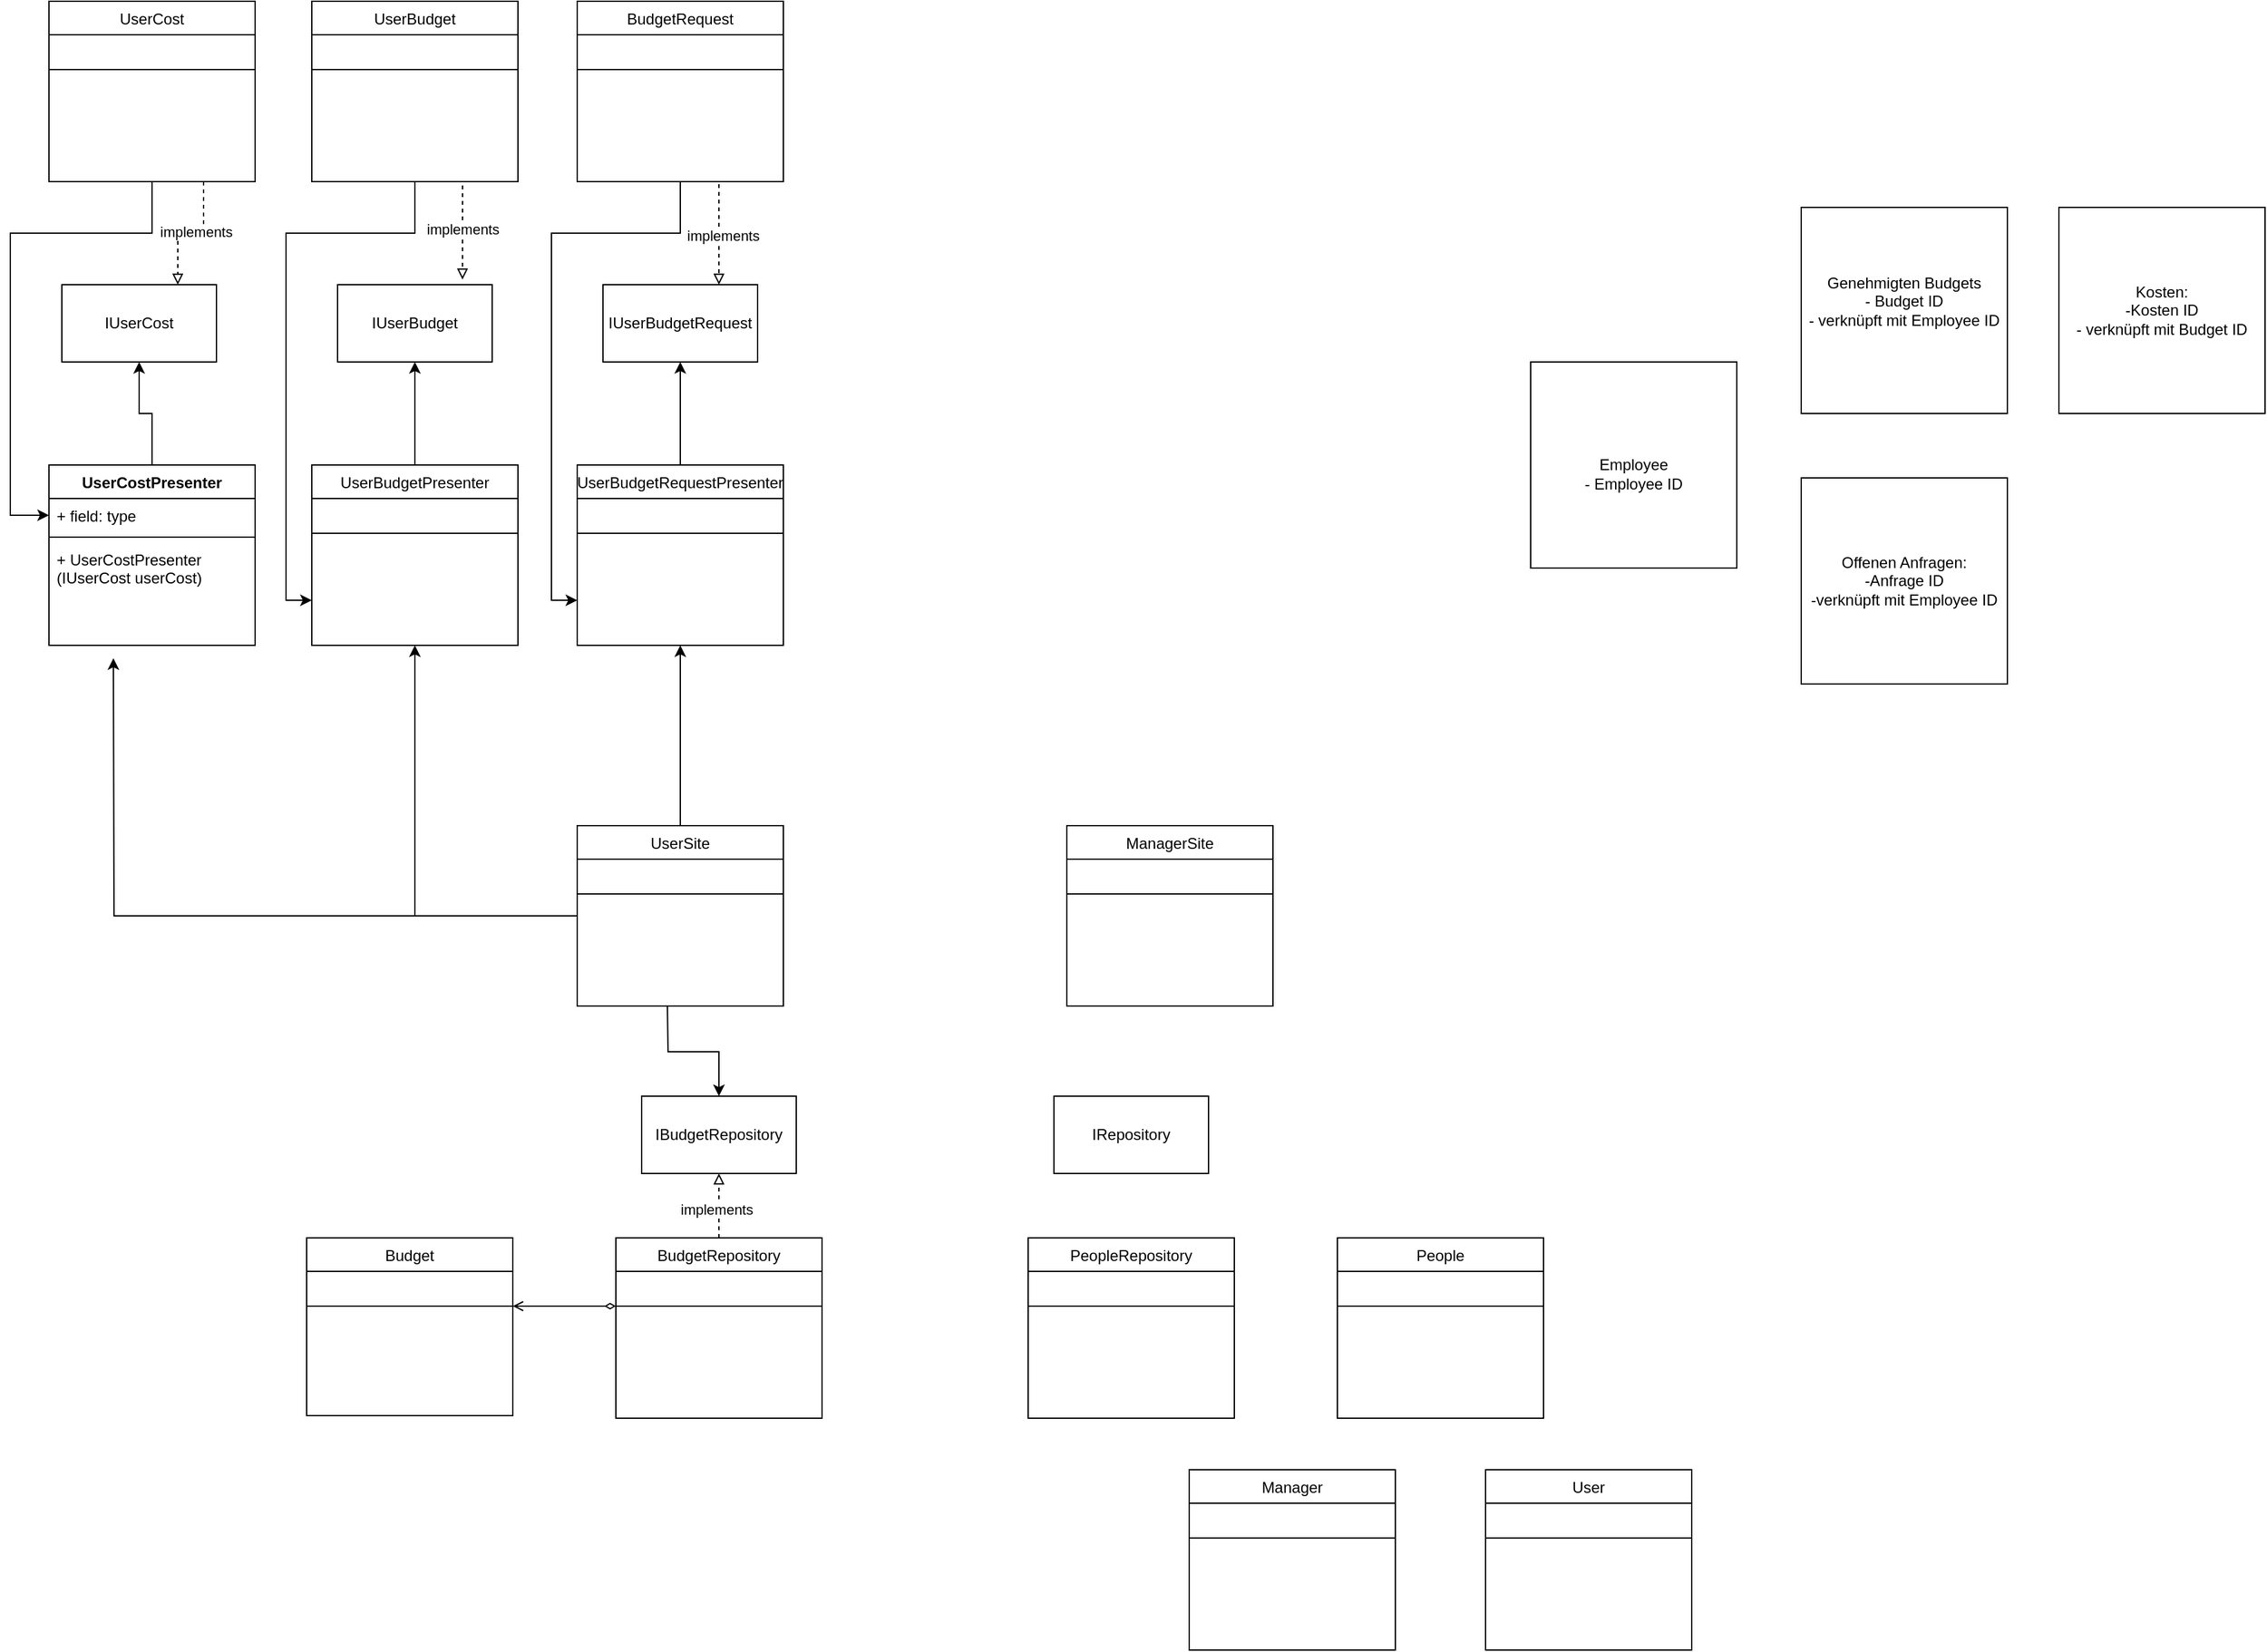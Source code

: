 <mxfile version="15.4.0" type="github">
  <diagram id="C5RBs43oDa-KdzZeNtuy" name="Page-1">
    <mxGraphModel dx="2253" dy="1866" grid="1" gridSize="10" guides="1" tooltips="1" connect="1" arrows="1" fold="1" page="1" pageScale="1" pageWidth="827" pageHeight="1169" math="0" shadow="0">
      <root>
        <mxCell id="WIyWlLk6GJQsqaUBKTNV-0" />
        <mxCell id="WIyWlLk6GJQsqaUBKTNV-1" parent="WIyWlLk6GJQsqaUBKTNV-0" />
        <mxCell id="zkfFHV4jXpPFQw0GAbJ--6" value="Budget" style="swimlane;fontStyle=0;align=center;verticalAlign=top;childLayout=stackLayout;horizontal=1;startSize=26;horizontalStack=0;resizeParent=1;resizeLast=0;collapsible=1;marginBottom=0;rounded=0;shadow=0;strokeWidth=1;" parent="WIyWlLk6GJQsqaUBKTNV-1" vertex="1">
          <mxGeometry x="120" y="360" width="160" height="138" as="geometry">
            <mxRectangle x="130" y="380" width="160" height="26" as="alternateBounds" />
          </mxGeometry>
        </mxCell>
        <mxCell id="zkfFHV4jXpPFQw0GAbJ--9" value="" style="line;html=1;strokeWidth=1;align=left;verticalAlign=middle;spacingTop=-1;spacingLeft=3;spacingRight=3;rotatable=0;labelPosition=right;points=[];portConstraint=eastwest;" parent="zkfFHV4jXpPFQw0GAbJ--6" vertex="1">
          <mxGeometry y="26" width="160" height="54" as="geometry" />
        </mxCell>
        <mxCell id="zkfFHV4jXpPFQw0GAbJ--13" value="BudgetRepository" style="swimlane;fontStyle=0;align=center;verticalAlign=top;childLayout=stackLayout;horizontal=1;startSize=26;horizontalStack=0;resizeParent=1;resizeLast=0;collapsible=1;marginBottom=0;rounded=0;shadow=0;strokeWidth=1;" parent="WIyWlLk6GJQsqaUBKTNV-1" vertex="1">
          <mxGeometry x="360" y="360" width="160" height="140" as="geometry">
            <mxRectangle x="340" y="380" width="170" height="26" as="alternateBounds" />
          </mxGeometry>
        </mxCell>
        <mxCell id="zkfFHV4jXpPFQw0GAbJ--15" value="" style="line;html=1;strokeWidth=1;align=left;verticalAlign=middle;spacingTop=-1;spacingLeft=3;spacingRight=3;rotatable=0;labelPosition=right;points=[];portConstraint=eastwest;" parent="zkfFHV4jXpPFQw0GAbJ--13" vertex="1">
          <mxGeometry y="26" width="160" height="54" as="geometry" />
        </mxCell>
        <mxCell id="nZhe0sgmVDZJJv8KCmCk-2" value="" style="endArrow=diamondThin;startArrow=open;html=1;rounded=0;edgeStyle=orthogonalEdgeStyle;endFill=0;startFill=0;" parent="WIyWlLk6GJQsqaUBKTNV-1" source="zkfFHV4jXpPFQw0GAbJ--9" edge="1">
          <mxGeometry width="50" height="50" relative="1" as="geometry">
            <mxPoint x="390" y="380" as="sourcePoint" />
            <mxPoint x="360" y="413" as="targetPoint" />
          </mxGeometry>
        </mxCell>
        <mxCell id="nZhe0sgmVDZJJv8KCmCk-3" value="IBudgetRepository" style="rounded=0;whiteSpace=wrap;html=1;" parent="WIyWlLk6GJQsqaUBKTNV-1" vertex="1">
          <mxGeometry x="380" y="250" width="120" height="60" as="geometry" />
        </mxCell>
        <mxCell id="nZhe0sgmVDZJJv8KCmCk-4" value="ManagerSite" style="swimlane;fontStyle=0;align=center;verticalAlign=top;childLayout=stackLayout;horizontal=1;startSize=26;horizontalStack=0;resizeParent=1;resizeLast=0;collapsible=1;marginBottom=0;rounded=0;shadow=0;strokeWidth=1;" parent="WIyWlLk6GJQsqaUBKTNV-1" vertex="1">
          <mxGeometry x="710" y="40" width="160" height="140" as="geometry">
            <mxRectangle x="340" y="380" width="170" height="26" as="alternateBounds" />
          </mxGeometry>
        </mxCell>
        <mxCell id="nZhe0sgmVDZJJv8KCmCk-5" value="" style="line;html=1;strokeWidth=1;align=left;verticalAlign=middle;spacingTop=-1;spacingLeft=3;spacingRight=3;rotatable=0;labelPosition=right;points=[];portConstraint=eastwest;" parent="nZhe0sgmVDZJJv8KCmCk-4" vertex="1">
          <mxGeometry y="26" width="160" height="54" as="geometry" />
        </mxCell>
        <mxCell id="4is07RZS0RkD9Gv5ySDK-18" style="edgeStyle=orthogonalEdgeStyle;rounded=0;orthogonalLoop=1;jettySize=auto;html=1;entryX=0.5;entryY=1;entryDx=0;entryDy=0;endArrow=classic;endFill=1;" edge="1" parent="WIyWlLk6GJQsqaUBKTNV-1" source="nZhe0sgmVDZJJv8KCmCk-6" target="4is07RZS0RkD9Gv5ySDK-4">
          <mxGeometry relative="1" as="geometry" />
        </mxCell>
        <mxCell id="4is07RZS0RkD9Gv5ySDK-19" style="edgeStyle=orthogonalEdgeStyle;rounded=0;orthogonalLoop=1;jettySize=auto;html=1;entryX=0.5;entryY=1;entryDx=0;entryDy=0;endArrow=classic;endFill=1;" edge="1" parent="WIyWlLk6GJQsqaUBKTNV-1" source="nZhe0sgmVDZJJv8KCmCk-6" target="4is07RZS0RkD9Gv5ySDK-0">
          <mxGeometry relative="1" as="geometry" />
        </mxCell>
        <mxCell id="4is07RZS0RkD9Gv5ySDK-20" style="edgeStyle=orthogonalEdgeStyle;rounded=0;orthogonalLoop=1;jettySize=auto;html=1;endArrow=classic;endFill=1;" edge="1" parent="WIyWlLk6GJQsqaUBKTNV-1" source="nZhe0sgmVDZJJv8KCmCk-6">
          <mxGeometry relative="1" as="geometry">
            <mxPoint x="-30" y="-90" as="targetPoint" />
          </mxGeometry>
        </mxCell>
        <mxCell id="nZhe0sgmVDZJJv8KCmCk-6" value="UserSite" style="swimlane;fontStyle=0;align=center;verticalAlign=top;childLayout=stackLayout;horizontal=1;startSize=26;horizontalStack=0;resizeParent=1;resizeLast=0;collapsible=1;marginBottom=0;rounded=0;shadow=0;strokeWidth=1;" parent="WIyWlLk6GJQsqaUBKTNV-1" vertex="1">
          <mxGeometry x="330" y="40" width="160" height="140" as="geometry">
            <mxRectangle x="340" y="380" width="170" height="26" as="alternateBounds" />
          </mxGeometry>
        </mxCell>
        <mxCell id="nZhe0sgmVDZJJv8KCmCk-7" value="" style="line;html=1;strokeWidth=1;align=left;verticalAlign=middle;spacingTop=-1;spacingLeft=3;spacingRight=3;rotatable=0;labelPosition=right;points=[];portConstraint=eastwest;" parent="nZhe0sgmVDZJJv8KCmCk-6" vertex="1">
          <mxGeometry y="26" width="160" height="54" as="geometry" />
        </mxCell>
        <mxCell id="nZhe0sgmVDZJJv8KCmCk-8" value="People" style="swimlane;fontStyle=0;align=center;verticalAlign=top;childLayout=stackLayout;horizontal=1;startSize=26;horizontalStack=0;resizeParent=1;resizeLast=0;collapsible=1;marginBottom=0;rounded=0;shadow=0;strokeWidth=1;" parent="WIyWlLk6GJQsqaUBKTNV-1" vertex="1">
          <mxGeometry x="920" y="360" width="160" height="140" as="geometry">
            <mxRectangle x="340" y="380" width="170" height="26" as="alternateBounds" />
          </mxGeometry>
        </mxCell>
        <mxCell id="nZhe0sgmVDZJJv8KCmCk-9" value="" style="line;html=1;strokeWidth=1;align=left;verticalAlign=middle;spacingTop=-1;spacingLeft=3;spacingRight=3;rotatable=0;labelPosition=right;points=[];portConstraint=eastwest;" parent="nZhe0sgmVDZJJv8KCmCk-8" vertex="1">
          <mxGeometry y="26" width="160" height="54" as="geometry" />
        </mxCell>
        <mxCell id="nZhe0sgmVDZJJv8KCmCk-10" value="PeopleRepository" style="swimlane;fontStyle=0;align=center;verticalAlign=top;childLayout=stackLayout;horizontal=1;startSize=26;horizontalStack=0;resizeParent=1;resizeLast=0;collapsible=1;marginBottom=0;rounded=0;shadow=0;strokeWidth=1;" parent="WIyWlLk6GJQsqaUBKTNV-1" vertex="1">
          <mxGeometry x="680" y="360" width="160" height="140" as="geometry">
            <mxRectangle x="340" y="380" width="170" height="26" as="alternateBounds" />
          </mxGeometry>
        </mxCell>
        <mxCell id="nZhe0sgmVDZJJv8KCmCk-11" value="" style="line;html=1;strokeWidth=1;align=left;verticalAlign=middle;spacingTop=-1;spacingLeft=3;spacingRight=3;rotatable=0;labelPosition=right;points=[];portConstraint=eastwest;" parent="nZhe0sgmVDZJJv8KCmCk-10" vertex="1">
          <mxGeometry y="26" width="160" height="54" as="geometry" />
        </mxCell>
        <mxCell id="nZhe0sgmVDZJJv8KCmCk-12" value="User" style="swimlane;fontStyle=0;align=center;verticalAlign=top;childLayout=stackLayout;horizontal=1;startSize=26;horizontalStack=0;resizeParent=1;resizeLast=0;collapsible=1;marginBottom=0;rounded=0;shadow=0;strokeWidth=1;" parent="WIyWlLk6GJQsqaUBKTNV-1" vertex="1">
          <mxGeometry x="1035" y="540" width="160" height="140" as="geometry">
            <mxRectangle x="340" y="380" width="170" height="26" as="alternateBounds" />
          </mxGeometry>
        </mxCell>
        <mxCell id="nZhe0sgmVDZJJv8KCmCk-13" value="" style="line;html=1;strokeWidth=1;align=left;verticalAlign=middle;spacingTop=-1;spacingLeft=3;spacingRight=3;rotatable=0;labelPosition=right;points=[];portConstraint=eastwest;" parent="nZhe0sgmVDZJJv8KCmCk-12" vertex="1">
          <mxGeometry y="26" width="160" height="54" as="geometry" />
        </mxCell>
        <mxCell id="nZhe0sgmVDZJJv8KCmCk-14" value="Manager" style="swimlane;fontStyle=0;align=center;verticalAlign=top;childLayout=stackLayout;horizontal=1;startSize=26;horizontalStack=0;resizeParent=1;resizeLast=0;collapsible=1;marginBottom=0;rounded=0;shadow=0;strokeWidth=1;" parent="WIyWlLk6GJQsqaUBKTNV-1" vertex="1">
          <mxGeometry x="805" y="540" width="160" height="140" as="geometry">
            <mxRectangle x="340" y="380" width="170" height="26" as="alternateBounds" />
          </mxGeometry>
        </mxCell>
        <mxCell id="nZhe0sgmVDZJJv8KCmCk-15" value="" style="line;html=1;strokeWidth=1;align=left;verticalAlign=middle;spacingTop=-1;spacingLeft=3;spacingRight=3;rotatable=0;labelPosition=right;points=[];portConstraint=eastwest;" parent="nZhe0sgmVDZJJv8KCmCk-14" vertex="1">
          <mxGeometry y="26" width="160" height="54" as="geometry" />
        </mxCell>
        <mxCell id="nZhe0sgmVDZJJv8KCmCk-16" value="IRepository" style="rounded=0;whiteSpace=wrap;html=1;" parent="WIyWlLk6GJQsqaUBKTNV-1" vertex="1">
          <mxGeometry x="700" y="250" width="120" height="60" as="geometry" />
        </mxCell>
        <mxCell id="4is07RZS0RkD9Gv5ySDK-41" style="edgeStyle=orthogonalEdgeStyle;rounded=0;orthogonalLoop=1;jettySize=auto;html=1;entryX=0.5;entryY=1;entryDx=0;entryDy=0;endArrow=classic;endFill=1;" edge="1" parent="WIyWlLk6GJQsqaUBKTNV-1" source="4is07RZS0RkD9Gv5ySDK-0" target="4is07RZS0RkD9Gv5ySDK-7">
          <mxGeometry relative="1" as="geometry" />
        </mxCell>
        <mxCell id="4is07RZS0RkD9Gv5ySDK-0" value="UserBudgetPresenter" style="swimlane;fontStyle=0;align=center;verticalAlign=top;childLayout=stackLayout;horizontal=1;startSize=26;horizontalStack=0;resizeParent=1;resizeLast=0;collapsible=1;marginBottom=0;rounded=0;shadow=0;strokeWidth=1;" vertex="1" parent="WIyWlLk6GJQsqaUBKTNV-1">
          <mxGeometry x="124" y="-240" width="160" height="140" as="geometry">
            <mxRectangle x="340" y="380" width="170" height="26" as="alternateBounds" />
          </mxGeometry>
        </mxCell>
        <mxCell id="4is07RZS0RkD9Gv5ySDK-1" value="" style="line;html=1;strokeWidth=1;align=left;verticalAlign=middle;spacingTop=-1;spacingLeft=3;spacingRight=3;rotatable=0;labelPosition=right;points=[];portConstraint=eastwest;" vertex="1" parent="4is07RZS0RkD9Gv5ySDK-0">
          <mxGeometry y="26" width="160" height="54" as="geometry" />
        </mxCell>
        <mxCell id="4is07RZS0RkD9Gv5ySDK-23" style="edgeStyle=orthogonalEdgeStyle;rounded=0;orthogonalLoop=1;jettySize=auto;html=1;dashed=1;endArrow=block;endFill=0;entryX=0.75;entryY=0;entryDx=0;entryDy=0;exitX=0.75;exitY=1;exitDx=0;exitDy=0;" edge="1" parent="WIyWlLk6GJQsqaUBKTNV-1" source="4is07RZS0RkD9Gv5ySDK-9" target="4is07RZS0RkD9Gv5ySDK-6">
          <mxGeometry relative="1" as="geometry">
            <Array as="points">
              <mxPoint x="40" y="-420" />
              <mxPoint x="20" y="-420" />
            </Array>
          </mxGeometry>
        </mxCell>
        <mxCell id="4is07RZS0RkD9Gv5ySDK-24" value="implements" style="edgeLabel;html=1;align=center;verticalAlign=middle;resizable=0;points=[];" vertex="1" connectable="0" parent="4is07RZS0RkD9Gv5ySDK-23">
          <mxGeometry x="-0.075" y="-1" relative="1" as="geometry">
            <mxPoint as="offset" />
          </mxGeometry>
        </mxCell>
        <mxCell id="4is07RZS0RkD9Gv5ySDK-42" style="edgeStyle=orthogonalEdgeStyle;rounded=0;orthogonalLoop=1;jettySize=auto;html=1;entryX=0.5;entryY=1;entryDx=0;entryDy=0;endArrow=classic;endFill=1;exitX=0.5;exitY=0;exitDx=0;exitDy=0;" edge="1" parent="WIyWlLk6GJQsqaUBKTNV-1" source="4is07RZS0RkD9Gv5ySDK-45" target="4is07RZS0RkD9Gv5ySDK-6">
          <mxGeometry relative="1" as="geometry">
            <mxPoint x="-5" y="-240" as="sourcePoint" />
          </mxGeometry>
        </mxCell>
        <mxCell id="4is07RZS0RkD9Gv5ySDK-40" style="edgeStyle=orthogonalEdgeStyle;rounded=0;orthogonalLoop=1;jettySize=auto;html=1;entryX=0.5;entryY=1;entryDx=0;entryDy=0;endArrow=classic;endFill=1;" edge="1" parent="WIyWlLk6GJQsqaUBKTNV-1" source="4is07RZS0RkD9Gv5ySDK-4" target="4is07RZS0RkD9Gv5ySDK-8">
          <mxGeometry relative="1" as="geometry" />
        </mxCell>
        <mxCell id="4is07RZS0RkD9Gv5ySDK-4" value="UserBudgetRequestPresenter" style="swimlane;fontStyle=0;align=center;verticalAlign=top;childLayout=stackLayout;horizontal=1;startSize=26;horizontalStack=0;resizeParent=1;resizeLast=0;collapsible=1;marginBottom=0;rounded=0;shadow=0;strokeWidth=1;" vertex="1" parent="WIyWlLk6GJQsqaUBKTNV-1">
          <mxGeometry x="330" y="-240" width="160" height="140" as="geometry">
            <mxRectangle x="340" y="380" width="170" height="26" as="alternateBounds" />
          </mxGeometry>
        </mxCell>
        <mxCell id="4is07RZS0RkD9Gv5ySDK-5" value="" style="line;html=1;strokeWidth=1;align=left;verticalAlign=middle;spacingTop=-1;spacingLeft=3;spacingRight=3;rotatable=0;labelPosition=right;points=[];portConstraint=eastwest;" vertex="1" parent="4is07RZS0RkD9Gv5ySDK-4">
          <mxGeometry y="26" width="160" height="54" as="geometry" />
        </mxCell>
        <mxCell id="4is07RZS0RkD9Gv5ySDK-6" value="IUserCost" style="rounded=0;whiteSpace=wrap;html=1;" vertex="1" parent="WIyWlLk6GJQsqaUBKTNV-1">
          <mxGeometry x="-70" y="-380" width="120" height="60" as="geometry" />
        </mxCell>
        <mxCell id="4is07RZS0RkD9Gv5ySDK-7" value="IUserBudget" style="rounded=0;whiteSpace=wrap;html=1;" vertex="1" parent="WIyWlLk6GJQsqaUBKTNV-1">
          <mxGeometry x="144" y="-380" width="120" height="60" as="geometry" />
        </mxCell>
        <mxCell id="4is07RZS0RkD9Gv5ySDK-8" value="IUserBudgetRequest" style="rounded=0;whiteSpace=wrap;html=1;" vertex="1" parent="WIyWlLk6GJQsqaUBKTNV-1">
          <mxGeometry x="350" y="-380" width="120" height="60" as="geometry" />
        </mxCell>
        <mxCell id="4is07RZS0RkD9Gv5ySDK-27" style="edgeStyle=orthogonalEdgeStyle;rounded=0;orthogonalLoop=1;jettySize=auto;html=1;entryX=0;entryY=0.5;entryDx=0;entryDy=0;endArrow=classic;endFill=1;" edge="1" parent="WIyWlLk6GJQsqaUBKTNV-1" source="4is07RZS0RkD9Gv5ySDK-9" target="4is07RZS0RkD9Gv5ySDK-46">
          <mxGeometry relative="1" as="geometry">
            <mxPoint x="-90" y="-180" as="targetPoint" />
            <Array as="points">
              <mxPoint y="-420" />
              <mxPoint x="-110" y="-420" />
              <mxPoint x="-110" y="-201" />
            </Array>
          </mxGeometry>
        </mxCell>
        <mxCell id="4is07RZS0RkD9Gv5ySDK-9" value="UserCost" style="swimlane;fontStyle=0;align=center;verticalAlign=top;childLayout=stackLayout;horizontal=1;startSize=26;horizontalStack=0;resizeParent=1;resizeLast=0;collapsible=1;marginBottom=0;rounded=0;shadow=0;strokeWidth=1;" vertex="1" parent="WIyWlLk6GJQsqaUBKTNV-1">
          <mxGeometry x="-80" y="-600" width="160" height="140" as="geometry">
            <mxRectangle x="340" y="380" width="170" height="26" as="alternateBounds" />
          </mxGeometry>
        </mxCell>
        <mxCell id="4is07RZS0RkD9Gv5ySDK-10" value="" style="line;html=1;strokeWidth=1;align=left;verticalAlign=middle;spacingTop=-1;spacingLeft=3;spacingRight=3;rotatable=0;labelPosition=right;points=[];portConstraint=eastwest;" vertex="1" parent="4is07RZS0RkD9Gv5ySDK-9">
          <mxGeometry y="26" width="160" height="54" as="geometry" />
        </mxCell>
        <mxCell id="4is07RZS0RkD9Gv5ySDK-28" style="edgeStyle=orthogonalEdgeStyle;rounded=0;orthogonalLoop=1;jettySize=auto;html=1;entryX=0;entryY=0.75;entryDx=0;entryDy=0;endArrow=classic;endFill=1;" edge="1" parent="WIyWlLk6GJQsqaUBKTNV-1" source="4is07RZS0RkD9Gv5ySDK-11" target="4is07RZS0RkD9Gv5ySDK-0">
          <mxGeometry relative="1" as="geometry">
            <Array as="points">
              <mxPoint x="204" y="-420" />
              <mxPoint x="104" y="-420" />
              <mxPoint x="104" y="-135" />
            </Array>
          </mxGeometry>
        </mxCell>
        <mxCell id="4is07RZS0RkD9Gv5ySDK-36" style="edgeStyle=orthogonalEdgeStyle;rounded=0;orthogonalLoop=1;jettySize=auto;html=1;entryX=0.808;entryY=-0.067;entryDx=0;entryDy=0;entryPerimeter=0;endArrow=block;endFill=0;exitX=0.75;exitY=1;exitDx=0;exitDy=0;dashed=1;" edge="1" parent="WIyWlLk6GJQsqaUBKTNV-1" source="4is07RZS0RkD9Gv5ySDK-11" target="4is07RZS0RkD9Gv5ySDK-7">
          <mxGeometry relative="1" as="geometry">
            <Array as="points">
              <mxPoint x="241" y="-460" />
            </Array>
          </mxGeometry>
        </mxCell>
        <mxCell id="4is07RZS0RkD9Gv5ySDK-38" value="implements" style="edgeLabel;html=1;align=center;verticalAlign=middle;resizable=0;points=[];" vertex="1" connectable="0" parent="4is07RZS0RkD9Gv5ySDK-36">
          <mxGeometry x="0.013" relative="1" as="geometry">
            <mxPoint as="offset" />
          </mxGeometry>
        </mxCell>
        <mxCell id="4is07RZS0RkD9Gv5ySDK-11" value="UserBudget" style="swimlane;fontStyle=0;align=center;verticalAlign=top;childLayout=stackLayout;horizontal=1;startSize=26;horizontalStack=0;resizeParent=1;resizeLast=0;collapsible=1;marginBottom=0;rounded=0;shadow=0;strokeWidth=1;" vertex="1" parent="WIyWlLk6GJQsqaUBKTNV-1">
          <mxGeometry x="124" y="-600" width="160" height="140" as="geometry">
            <mxRectangle x="340" y="380" width="170" height="26" as="alternateBounds" />
          </mxGeometry>
        </mxCell>
        <mxCell id="4is07RZS0RkD9Gv5ySDK-12" value="" style="line;html=1;strokeWidth=1;align=left;verticalAlign=middle;spacingTop=-1;spacingLeft=3;spacingRight=3;rotatable=0;labelPosition=right;points=[];portConstraint=eastwest;" vertex="1" parent="4is07RZS0RkD9Gv5ySDK-11">
          <mxGeometry y="26" width="160" height="54" as="geometry" />
        </mxCell>
        <mxCell id="4is07RZS0RkD9Gv5ySDK-29" style="edgeStyle=orthogonalEdgeStyle;rounded=0;orthogonalLoop=1;jettySize=auto;html=1;entryX=0;entryY=0.75;entryDx=0;entryDy=0;endArrow=classic;endFill=1;" edge="1" parent="WIyWlLk6GJQsqaUBKTNV-1" source="4is07RZS0RkD9Gv5ySDK-13" target="4is07RZS0RkD9Gv5ySDK-4">
          <mxGeometry relative="1" as="geometry">
            <Array as="points">
              <mxPoint x="410" y="-420" />
              <mxPoint x="310" y="-420" />
              <mxPoint x="310" y="-135" />
            </Array>
          </mxGeometry>
        </mxCell>
        <mxCell id="4is07RZS0RkD9Gv5ySDK-37" style="edgeStyle=orthogonalEdgeStyle;rounded=0;orthogonalLoop=1;jettySize=auto;html=1;entryX=0.75;entryY=0;entryDx=0;entryDy=0;endArrow=block;endFill=0;exitX=0.75;exitY=1;exitDx=0;exitDy=0;dashed=1;" edge="1" parent="WIyWlLk6GJQsqaUBKTNV-1" source="4is07RZS0RkD9Gv5ySDK-13" target="4is07RZS0RkD9Gv5ySDK-8">
          <mxGeometry relative="1" as="geometry">
            <Array as="points">
              <mxPoint x="440" y="-460" />
            </Array>
          </mxGeometry>
        </mxCell>
        <mxCell id="4is07RZS0RkD9Gv5ySDK-39" value="implements" style="edgeLabel;html=1;align=center;verticalAlign=middle;resizable=0;points=[];" vertex="1" connectable="0" parent="4is07RZS0RkD9Gv5ySDK-37">
          <mxGeometry x="0.156" y="3" relative="1" as="geometry">
            <mxPoint as="offset" />
          </mxGeometry>
        </mxCell>
        <mxCell id="4is07RZS0RkD9Gv5ySDK-13" value="BudgetRequest" style="swimlane;fontStyle=0;align=center;verticalAlign=top;childLayout=stackLayout;horizontal=1;startSize=26;horizontalStack=0;resizeParent=1;resizeLast=0;collapsible=1;marginBottom=0;rounded=0;shadow=0;strokeWidth=1;" vertex="1" parent="WIyWlLk6GJQsqaUBKTNV-1">
          <mxGeometry x="330" y="-600" width="160" height="140" as="geometry">
            <mxRectangle x="340" y="380" width="170" height="26" as="alternateBounds" />
          </mxGeometry>
        </mxCell>
        <mxCell id="4is07RZS0RkD9Gv5ySDK-14" value="" style="line;html=1;strokeWidth=1;align=left;verticalAlign=middle;spacingTop=-1;spacingLeft=3;spacingRight=3;rotatable=0;labelPosition=right;points=[];portConstraint=eastwest;" vertex="1" parent="4is07RZS0RkD9Gv5ySDK-13">
          <mxGeometry y="26" width="160" height="54" as="geometry" />
        </mxCell>
        <mxCell id="4is07RZS0RkD9Gv5ySDK-15" value="" style="endArrow=block;html=1;rounded=0;edgeStyle=orthogonalEdgeStyle;entryX=0.5;entryY=1;entryDx=0;entryDy=0;exitX=0.5;exitY=0;exitDx=0;exitDy=0;dashed=1;endFill=0;" edge="1" parent="WIyWlLk6GJQsqaUBKTNV-1" source="zkfFHV4jXpPFQw0GAbJ--13" target="nZhe0sgmVDZJJv8KCmCk-3">
          <mxGeometry width="50" height="50" relative="1" as="geometry">
            <mxPoint x="300" y="360" as="sourcePoint" />
            <mxPoint x="350" y="310" as="targetPoint" />
          </mxGeometry>
        </mxCell>
        <mxCell id="4is07RZS0RkD9Gv5ySDK-16" value="implements" style="edgeLabel;html=1;align=center;verticalAlign=middle;resizable=0;points=[];" vertex="1" connectable="0" parent="4is07RZS0RkD9Gv5ySDK-15">
          <mxGeometry x="-0.12" y="2" relative="1" as="geometry">
            <mxPoint as="offset" />
          </mxGeometry>
        </mxCell>
        <mxCell id="4is07RZS0RkD9Gv5ySDK-17" value="" style="endArrow=classic;html=1;rounded=0;edgeStyle=orthogonalEdgeStyle;entryX=0.5;entryY=0;entryDx=0;entryDy=0;" edge="1" parent="WIyWlLk6GJQsqaUBKTNV-1" target="nZhe0sgmVDZJJv8KCmCk-3">
          <mxGeometry width="50" height="50" relative="1" as="geometry">
            <mxPoint x="400" y="180" as="sourcePoint" />
            <mxPoint x="450" y="180" as="targetPoint" />
          </mxGeometry>
        </mxCell>
        <mxCell id="4is07RZS0RkD9Gv5ySDK-45" value="UserCostPresenter" style="swimlane;fontStyle=1;align=center;verticalAlign=top;childLayout=stackLayout;horizontal=1;startSize=26;horizontalStack=0;resizeParent=1;resizeParentMax=0;resizeLast=0;collapsible=1;marginBottom=0;" vertex="1" parent="WIyWlLk6GJQsqaUBKTNV-1">
          <mxGeometry x="-80" y="-240" width="160" height="140" as="geometry" />
        </mxCell>
        <mxCell id="4is07RZS0RkD9Gv5ySDK-46" value="+ field: type" style="text;strokeColor=none;fillColor=none;align=left;verticalAlign=top;spacingLeft=4;spacingRight=4;overflow=hidden;rotatable=0;points=[[0,0.5],[1,0.5]];portConstraint=eastwest;" vertex="1" parent="4is07RZS0RkD9Gv5ySDK-45">
          <mxGeometry y="26" width="160" height="26" as="geometry" />
        </mxCell>
        <mxCell id="4is07RZS0RkD9Gv5ySDK-47" value="" style="line;strokeWidth=1;fillColor=none;align=left;verticalAlign=middle;spacingTop=-1;spacingLeft=3;spacingRight=3;rotatable=0;labelPosition=right;points=[];portConstraint=eastwest;" vertex="1" parent="4is07RZS0RkD9Gv5ySDK-45">
          <mxGeometry y="52" width="160" height="8" as="geometry" />
        </mxCell>
        <mxCell id="4is07RZS0RkD9Gv5ySDK-48" value="+ UserCostPresenter&#xa;(IUserCost userCost)" style="text;strokeColor=none;fillColor=none;align=left;verticalAlign=top;spacingLeft=4;spacingRight=4;overflow=hidden;rotatable=0;points=[[0,0.5],[1,0.5]];portConstraint=eastwest;" vertex="1" parent="4is07RZS0RkD9Gv5ySDK-45">
          <mxGeometry y="60" width="160" height="80" as="geometry" />
        </mxCell>
        <mxCell id="4is07RZS0RkD9Gv5ySDK-51" value="&lt;div&gt;Offenen Anfragen:&lt;/div&gt;&lt;div&gt;-Anfrage ID&lt;br&gt;&lt;/div&gt;&lt;div&gt;-verknüpft mit Employee ID&lt;br&gt;&lt;/div&gt;" style="whiteSpace=wrap;html=1;aspect=fixed;" vertex="1" parent="WIyWlLk6GJQsqaUBKTNV-1">
          <mxGeometry x="1280" y="-230" width="160" height="160" as="geometry" />
        </mxCell>
        <mxCell id="4is07RZS0RkD9Gv5ySDK-52" value="&lt;div&gt;Genehmigten Budgets&lt;/div&gt;&lt;div&gt;- Budget ID&lt;/div&gt;&lt;div&gt;- verknüpft mit Employee ID&lt;/div&gt;&lt;div&gt;&lt;br&gt;&lt;/div&gt;" style="whiteSpace=wrap;html=1;aspect=fixed;" vertex="1" parent="WIyWlLk6GJQsqaUBKTNV-1">
          <mxGeometry x="1280" y="-440" width="160" height="160" as="geometry" />
        </mxCell>
        <mxCell id="4is07RZS0RkD9Gv5ySDK-53" value="&lt;div&gt;Kosten:&lt;/div&gt;&lt;div&gt;-Kosten ID&lt;br&gt;&lt;/div&gt;&lt;div&gt;- verknüpft mit Budget ID&lt;br&gt;&lt;/div&gt;" style="whiteSpace=wrap;html=1;aspect=fixed;" vertex="1" parent="WIyWlLk6GJQsqaUBKTNV-1">
          <mxGeometry x="1480" y="-440" width="160" height="160" as="geometry" />
        </mxCell>
        <mxCell id="4is07RZS0RkD9Gv5ySDK-54" value="&lt;div&gt;&lt;br&gt;&lt;/div&gt;&lt;div&gt;Employee&lt;/div&gt;&lt;div&gt;- Employee ID&lt;br&gt;&lt;/div&gt;" style="whiteSpace=wrap;html=1;aspect=fixed;" vertex="1" parent="WIyWlLk6GJQsqaUBKTNV-1">
          <mxGeometry x="1070" y="-320" width="160" height="160" as="geometry" />
        </mxCell>
      </root>
    </mxGraphModel>
  </diagram>
</mxfile>
